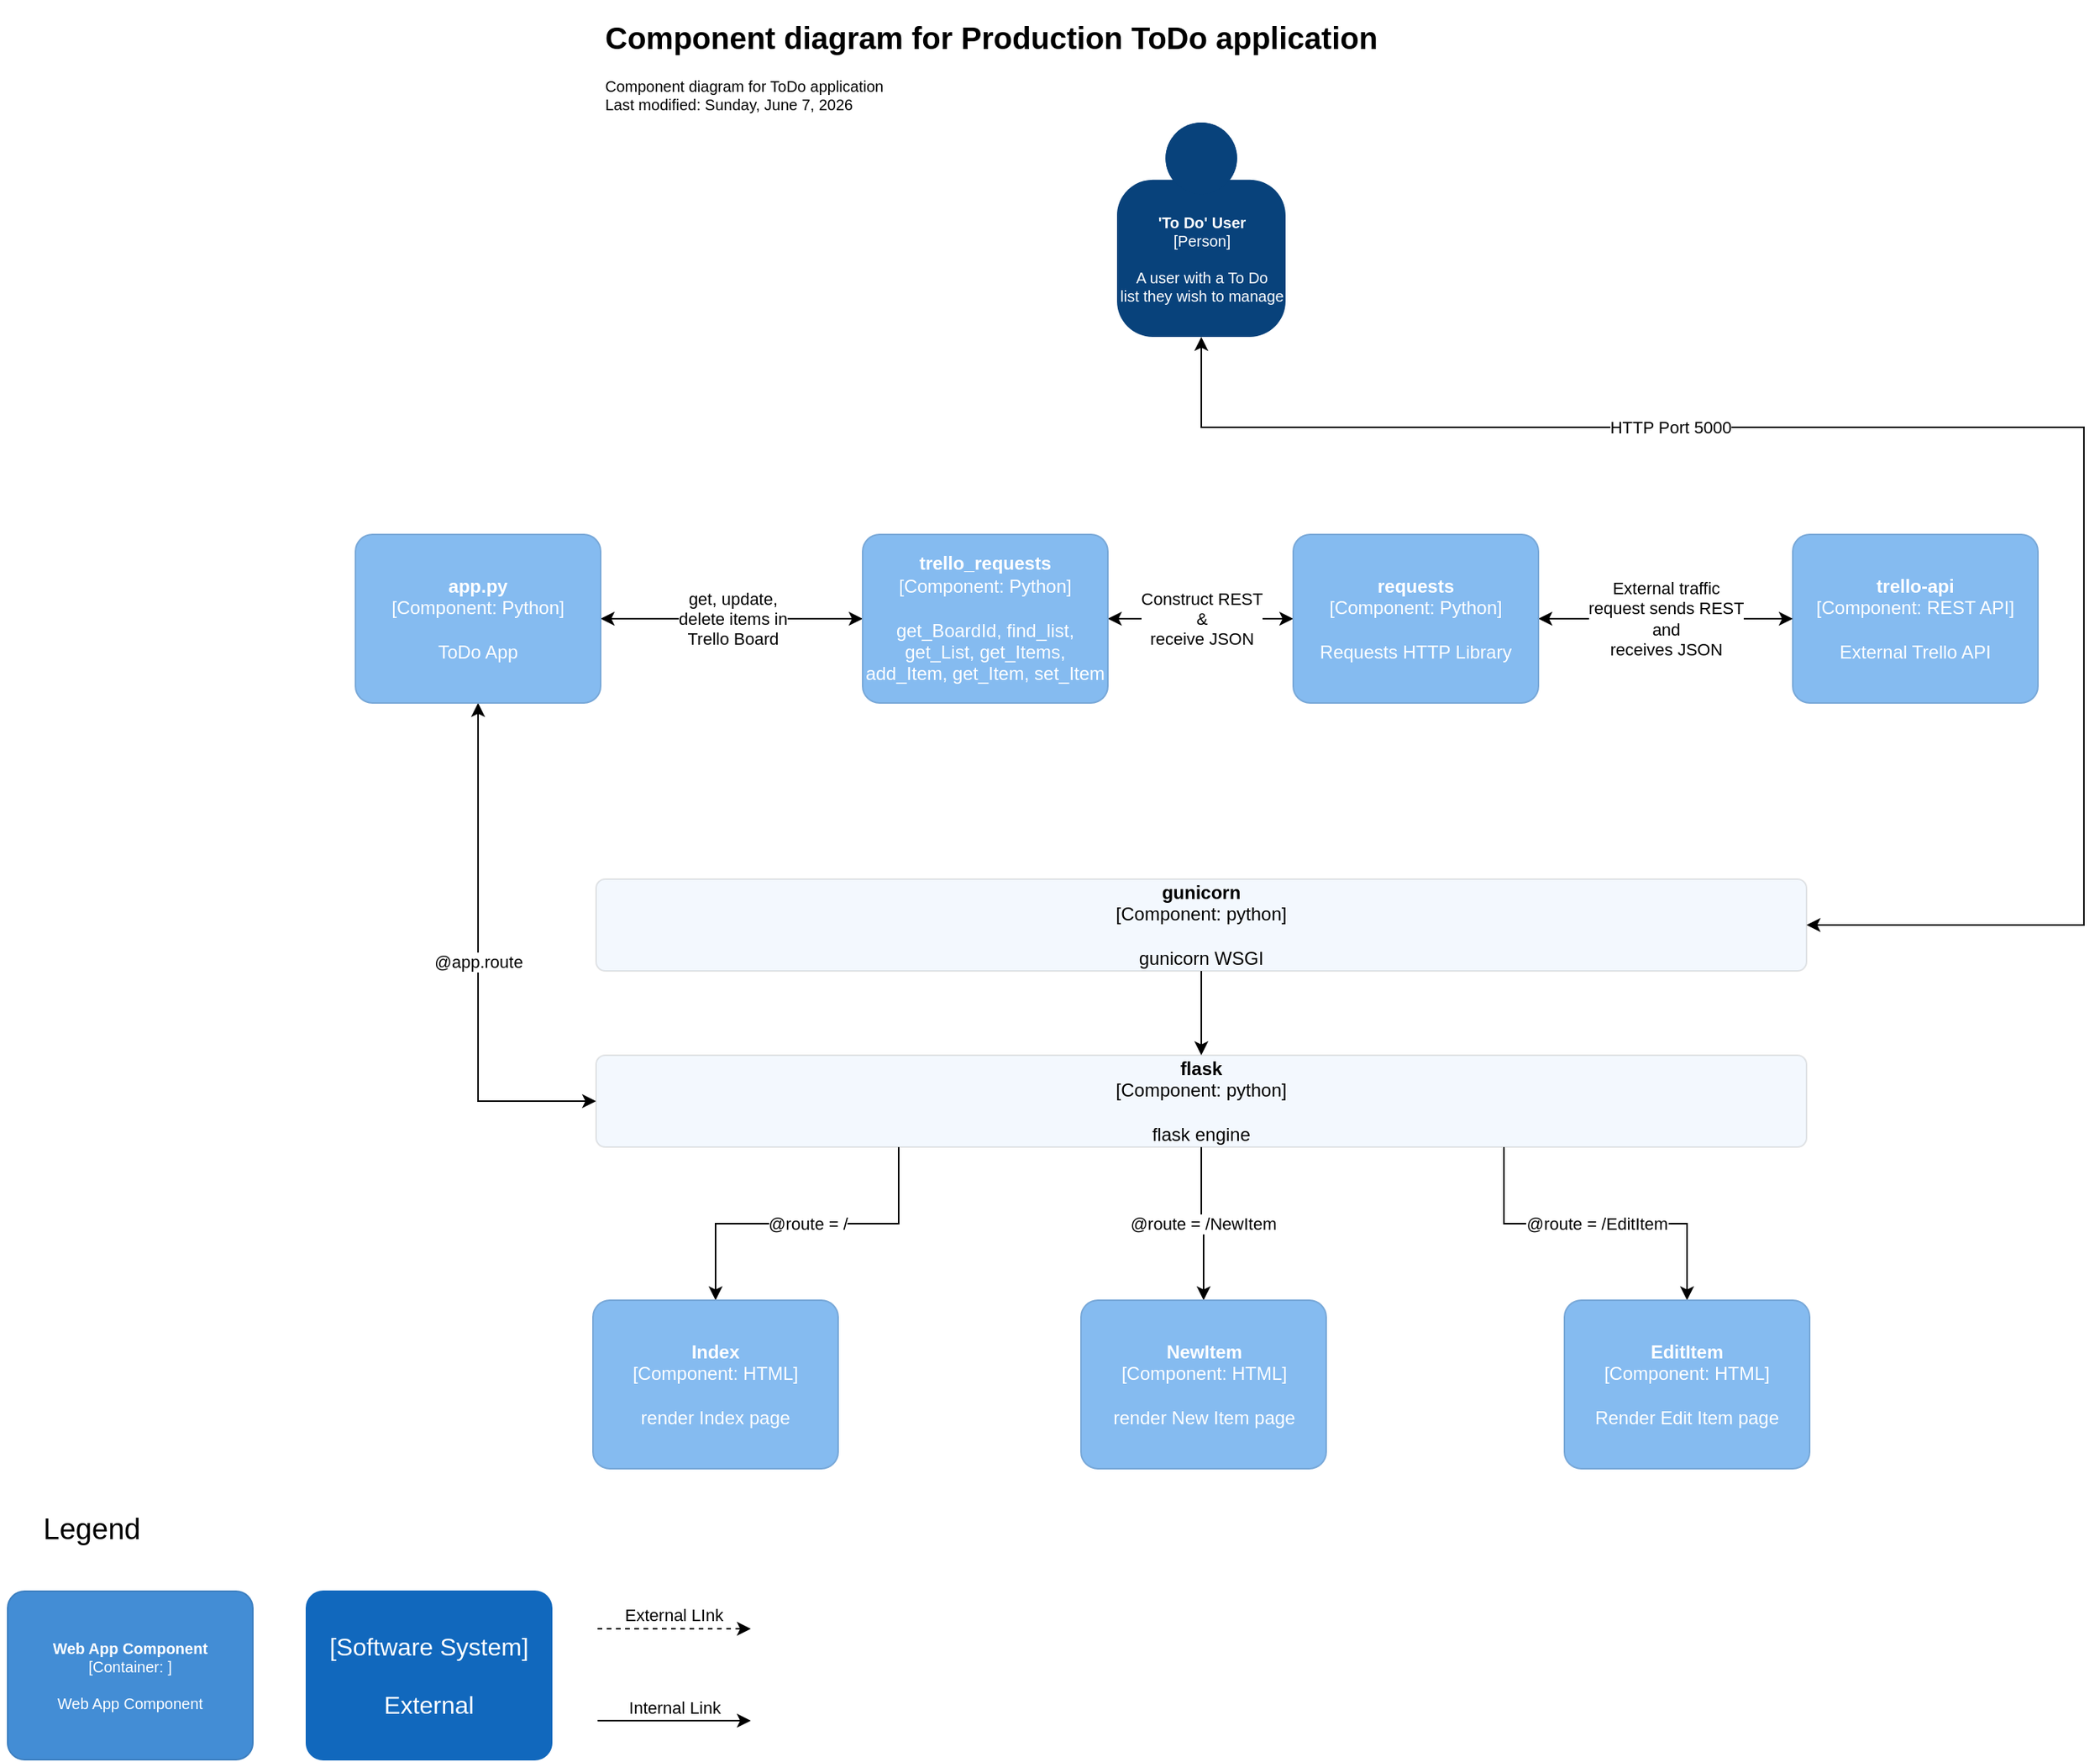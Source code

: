 <mxfile version="14.7.8" type="device"><diagram id="vkfIFKUxsozWKSS7jOGg" name="Page-1"><mxGraphModel dx="2412" dy="1073" grid="1" gridSize="10" guides="1" tooltips="1" connect="1" arrows="1" fold="1" page="1" pageScale="1" pageWidth="827" pageHeight="1169" math="0" shadow="0"><root><mxCell id="0"/><mxCell id="1" parent="0"/><mxCell id="NlSGj1dYFEdiqz0gkb0S-25" value="HTTP Port 5000" style="edgeStyle=orthogonalEdgeStyle;rounded=0;orthogonalLoop=1;jettySize=auto;html=1;entryX=1;entryY=0.5;entryDx=0;entryDy=0;entryPerimeter=0;labelBackgroundColor=#ffffff;fontColor=#000000;startArrow=classic;startFill=1;" edge="1" parent="1" source="r8mr0Ssl9eFzDASwvk7o-2" target="NlSGj1dYFEdiqz0gkb0S-20"><mxGeometry x="-0.36" relative="1" as="geometry"><Array as="points"><mxPoint x="414" y="290"/><mxPoint x="990" y="290"/><mxPoint x="990" y="615"/></Array><mxPoint as="offset"/></mxGeometry></mxCell><object placeholders="1" c4Name="'To Do' User" c4Type="Person" c4Description="A user with a To Do&#10;list they wish to manage" label="&lt;b style=&quot;font-size: 10px;&quot;&gt;%c4Name%&lt;/b&gt;&lt;div style=&quot;font-size: 10px;&quot;&gt;[%c4Type%]&lt;/div&gt;&lt;br style=&quot;font-size: 10px;&quot;&gt;&lt;div style=&quot;font-size: 10px;&quot;&gt;%c4Description%&lt;/div&gt;" id="r8mr0Ssl9eFzDASwvk7o-2"><mxCell style="html=1;dashed=0;whitespace=wrap;fillColor=#08427b;strokeColor=none;fontColor=#ffffff;shape=mxgraph.c4.person;align=center;metaEdit=1;points=[[0.5,0,0],[1,0.5,0],[1,0.75,0],[0.75,1,0],[0.5,1,0],[0.25,1,0],[0,0.75,0],[0,0.5,0]];metaData={&quot;c4Type&quot;:{&quot;editable&quot;:false}};fontSize=10;" parent="1" vertex="1"><mxGeometry x="359" y="91" width="110.0" height="140" as="geometry"/></mxCell></object><object label="&lt;h1&gt;Component diagram for Production ToDo application&lt;/h1&gt;&lt;p&gt;Component diagram for ToDo application&lt;br&gt;Last modified: %date{dddd, mmmm d, yyyy}%&lt;/p&gt;" placeholders="1" ShowDate="%date%" id="r8mr0Ssl9eFzDASwvk7o-4"><mxCell style="text;html=1;strokeColor=none;fillColor=none;spacing=5;spacingTop=-20;whiteSpace=wrap;overflow=hidden;rounded=0;fontSize=10;" parent="1" vertex="1"><mxGeometry x="20" y="21" width="550" height="70" as="geometry"/></mxCell></object><mxCell id="r8mr0Ssl9eFzDASwvk7o-5" value="Legend" style="text;html=1;strokeColor=none;fillColor=none;align=center;verticalAlign=middle;whiteSpace=wrap;rounded=0;fontSize=19;" parent="1" vertex="1"><mxGeometry x="-370" y="990" width="120" height="40" as="geometry"/></mxCell><object c4Name="" c4Type="Software System" c4Description="External" label="&lt;b style=&quot;font-size: 16px;&quot;&gt;%c4Name%&lt;/b&gt;&lt;div style=&quot;font-size: 16px;&quot;&gt;[%c4Type%]&lt;/div&gt;&lt;br style=&quot;font-size: 16px;&quot;&gt;&lt;div style=&quot;font-size: 16px;&quot;&gt;%c4Description%&lt;/div&gt;" Location="" placeholders="1" id="r8mr0Ssl9eFzDASwvk7o-8"><mxCell style="rounded=1;whiteSpace=wrap;html=1;labelBackgroundColor=none;fillColor=#1168BD;fontColor=#ffffff;align=center;arcSize=10;strokeColor=#1168BD;metaEdit=1;metaData={&quot;c4Type&quot;:{&quot;editable&quot;:false}};points=[[0.25,0,0],[0.5,0,0],[0.75,0,0],[1,0.25,0],[1,0.5,0],[1,0.75,0],[0.75,1,0],[0.5,1,0],[0.25,1,0],[0,0.75,0],[0,0.5,0],[0,0.25,0]];fontSize=16;labelBorderColor=none;" parent="1" vertex="1"><mxGeometry x="-170" y="1050" width="160" height="110.0" as="geometry"/></mxCell></object><mxCell id="r8mr0Ssl9eFzDASwvk7o-9" value="External LInk" style="edgeStyle=orthogonalEdgeStyle;rounded=0;orthogonalLoop=1;jettySize=auto;fontSize=11;entryX=0;entryY=0.5;entryDx=0;entryDy=0;entryPerimeter=0;dashed=1;verticalAlign=bottom;" parent="1" edge="1"><mxGeometry relative="1" as="geometry"><mxPoint x="20" y="1074.5" as="sourcePoint"/><mxPoint x="120" y="1074.5" as="targetPoint"/><Array as="points"><mxPoint x="60" y="1074.5"/><mxPoint x="60" y="1074.5"/></Array></mxGeometry></mxCell><mxCell id="r8mr0Ssl9eFzDASwvk7o-10" value="" style="endArrow=classic;html=1;fontSize=16;fontColor=#000000;" parent="1" edge="1"><mxGeometry relative="1" as="geometry"><mxPoint x="20" y="1134.5" as="sourcePoint"/><mxPoint x="120" y="1134.5" as="targetPoint"/></mxGeometry></mxCell><mxCell id="r8mr0Ssl9eFzDASwvk7o-11" value="Internal Link" style="edgeLabel;resizable=0;html=1;align=center;verticalAlign=bottom;" parent="r8mr0Ssl9eFzDASwvk7o-10" connectable="0" vertex="1"><mxGeometry relative="1" as="geometry"/></mxCell><object placeholders="1" c4Name="Web App Component" c4Type="Container" c4Technology="" c4Description="Web App Component" label="&lt;b&gt;%c4Name%&lt;/b&gt;&lt;div&gt;[%c4Type%: %c4Technology%]&lt;/div&gt;&lt;br&gt;&lt;div&gt;%c4Description%&lt;/div&gt;" id="ldJV5D_BmCvz6-G8alMm-2"><mxCell style="rounded=1;whiteSpace=wrap;html=1;labelBackgroundColor=none;fillColor=#438DD5;fontColor=#ffffff;align=center;arcSize=10;strokeColor=#3C7FC0;metaEdit=1;metaData={&quot;c4Type&quot;:{&quot;editable&quot;:false}};points=[[0.25,0,0],[0.5,0,0],[0.75,0,0],[1,0.25,0],[1,0.5,0],[1,0.75,0],[0.75,1,0],[0.5,1,0],[0.25,1,0],[0,0.75,0],[0,0.5,0],[0,0.25,0]];fontSize=10;" parent="1" vertex="1"><mxGeometry x="-365" y="1050" width="160" height="110.0" as="geometry"/></mxCell></object><mxCell id="NlSGj1dYFEdiqz0gkb0S-9" value="get, update,&lt;br&gt;delete items in&lt;br&gt;Trello Board" style="edgeStyle=orthogonalEdgeStyle;rounded=0;orthogonalLoop=1;jettySize=auto;html=1;startArrow=classic;startFill=1;" edge="1" parent="1" source="yIpxJtqh62fn-0wAp_0m-1" target="NlSGj1dYFEdiqz0gkb0S-8"><mxGeometry relative="1" as="geometry"/></mxCell><mxCell id="NlSGj1dYFEdiqz0gkb0S-11" value="@route = /" style="edgeStyle=orthogonalEdgeStyle;rounded=0;orthogonalLoop=1;jettySize=auto;html=1;startArrow=none;startFill=0;exitX=0.25;exitY=1;exitDx=0;exitDy=0;exitPerimeter=0;" edge="1" parent="1" source="NlSGj1dYFEdiqz0gkb0S-12" target="NlSGj1dYFEdiqz0gkb0S-10"><mxGeometry relative="1" as="geometry"/></mxCell><mxCell id="NlSGj1dYFEdiqz0gkb0S-23" value="@app.route" style="edgeStyle=orthogonalEdgeStyle;rounded=0;orthogonalLoop=1;jettySize=auto;html=1;labelBackgroundColor=#ffffff;fontColor=#000000;startArrow=classic;startFill=1;entryX=0;entryY=0.5;entryDx=0;entryDy=0;entryPerimeter=0;exitX=0.5;exitY=1;exitDx=0;exitDy=0;exitPerimeter=0;" edge="1" parent="1" source="yIpxJtqh62fn-0wAp_0m-1" target="NlSGj1dYFEdiqz0gkb0S-12"><mxGeometry relative="1" as="geometry"><mxPoint x="-70" y="580" as="sourcePoint"/></mxGeometry></mxCell><object placeholders="1" c4Name="app.py" c4Type="Component" c4Technology="Python" c4Description="ToDo App" label="&lt;b&gt;%c4Name%&lt;/b&gt;&lt;div&gt;[%c4Type%: %c4Technology%]&lt;/div&gt;&lt;br&gt;&lt;div&gt;%c4Description%&lt;/div&gt;" id="yIpxJtqh62fn-0wAp_0m-1"><mxCell style="rounded=1;whiteSpace=wrap;html=1;labelBackgroundColor=none;fillColor=#85BBF0;fontColor=#ffffff;align=center;arcSize=10;strokeColor=#78A8D8;metaEdit=1;metaData={&quot;c4Type&quot;:{&quot;editable&quot;:false}};points=[[0.25,0,0],[0.5,0,0],[0.75,0,0],[1,0.25,0],[1,0.5,0],[1,0.75,0],[0.75,1,0],[0.5,1,0],[0.25,1,0],[0,0.75,0],[0,0.5,0],[0,0.25,0]];fontSize=12;" parent="1" vertex="1"><mxGeometry x="-138" y="360" width="160" height="110.0" as="geometry"/></mxCell></object><object placeholders="1" c4Name="trello-api" c4Type="Component" c4Technology="REST API" c4Description="External Trello API" label="&lt;b&gt;%c4Name%&lt;/b&gt;&lt;div&gt;[%c4Type%: %c4Technology%]&lt;/div&gt;&lt;br&gt;&lt;div&gt;%c4Description%&lt;/div&gt;" id="NlSGj1dYFEdiqz0gkb0S-1"><mxCell style="rounded=1;whiteSpace=wrap;html=1;labelBackgroundColor=none;fillColor=#85BBF0;fontColor=#ffffff;align=center;arcSize=10;strokeColor=#78A8D8;metaEdit=1;metaData={&quot;c4Type&quot;:{&quot;editable&quot;:false}};points=[[0.25,0,0],[0.5,0,0],[0.75,0,0],[1,0.25,0],[1,0.5,0],[1,0.75,0],[0.75,1,0],[0.5,1,0],[0.25,1,0],[0,0.75,0],[0,0.5,0],[0,0.25,0]];fontSize=12;" vertex="1" parent="1"><mxGeometry x="800" y="360" width="160" height="110.0" as="geometry"/></mxCell></object><mxCell id="NlSGj1dYFEdiqz0gkb0S-27" value="Construct&amp;nbsp;REST&lt;br&gt;&amp;amp;&lt;br&gt;receive JSON" style="edgeStyle=orthogonalEdgeStyle;rounded=0;orthogonalLoop=1;jettySize=auto;html=1;labelBackgroundColor=#ffffff;fontColor=#000000;startArrow=classic;startFill=1;" edge="1" parent="1" source="NlSGj1dYFEdiqz0gkb0S-8" target="NlSGj1dYFEdiqz0gkb0S-26"><mxGeometry relative="1" as="geometry"/></mxCell><object placeholders="1" c4Name="trello_requests" c4Type="Component" c4Technology="Python" c4Description="get_BoardId, find_list, get_List, get_Items, add_Item, get_Item, set_Item" label="&lt;b&gt;%c4Name%&lt;/b&gt;&lt;div&gt;[%c4Type%: %c4Technology%]&lt;/div&gt;&lt;br&gt;&lt;div&gt;%c4Description%&lt;/div&gt;" id="NlSGj1dYFEdiqz0gkb0S-8"><mxCell style="rounded=1;whiteSpace=wrap;html=1;labelBackgroundColor=none;fillColor=#85BBF0;fontColor=#ffffff;align=center;arcSize=10;strokeColor=#78A8D8;metaEdit=1;metaData={&quot;c4Type&quot;:{&quot;editable&quot;:false}};points=[[0.25,0,0],[0.5,0,0],[0.75,0,0],[1,0.25,0],[1,0.5,0],[1,0.75,0],[0.75,1,0],[0.5,1,0],[0.25,1,0],[0,0.75,0],[0,0.5,0],[0,0.25,0]];fontSize=12;" vertex="1" parent="1"><mxGeometry x="193" y="360" width="160" height="110.0" as="geometry"/></mxCell></object><object placeholders="1" c4Name="Index" c4Type="Component" c4Technology="HTML" c4Description="render Index page" label="&lt;b&gt;%c4Name%&lt;/b&gt;&lt;div&gt;[%c4Type%: %c4Technology%]&lt;/div&gt;&lt;br&gt;&lt;div&gt;%c4Description%&lt;/div&gt;" id="NlSGj1dYFEdiqz0gkb0S-10"><mxCell style="rounded=1;whiteSpace=wrap;html=1;labelBackgroundColor=none;fillColor=#85BBF0;fontColor=#ffffff;align=center;arcSize=10;strokeColor=#78A8D8;metaEdit=1;metaData={&quot;c4Type&quot;:{&quot;editable&quot;:false}};points=[[0.25,0,0],[0.5,0,0],[0.75,0,0],[1,0.25,0],[1,0.5,0],[1,0.75,0],[0.75,1,0],[0.5,1,0],[0.25,1,0],[0,0.75,0],[0,0.5,0],[0,0.25,0]];fontSize=12;" vertex="1" parent="1"><mxGeometry x="17" y="860" width="160" height="110.0" as="geometry"/></mxCell></object><object placeholders="1" c4Name="flask" c4Type="Component" c4Technology="python" c4Description="flask engine" label="&lt;b&gt;%c4Name%&lt;/b&gt;&lt;div&gt;[%c4Type%: %c4Technology%]&lt;/div&gt;&lt;br&gt;&lt;div&gt;%c4Description%&lt;/div&gt;" id="NlSGj1dYFEdiqz0gkb0S-12"><mxCell style="rounded=1;whiteSpace=wrap;html=1;labelBackgroundColor=none;fillColor=#85BBF0;align=center;arcSize=10;metaEdit=1;metaData={&quot;c4Type&quot;:{&quot;editable&quot;:false}};points=[[0.25,0,0],[0.5,0,0],[0.75,0,0],[1,0.25,0],[1,0.5,0],[1,0.75,0],[0.75,1,0],[0.5,1,0],[0.25,1,0],[0,0.75,0],[0,0.5,0],[0,0.25,0]];fontSize=12;glass=0;opacity=10;" vertex="1" parent="1"><mxGeometry x="19" y="700" width="790" height="60" as="geometry"/></mxCell></object><mxCell id="NlSGj1dYFEdiqz0gkb0S-18" value="@route = /EditItem" style="edgeStyle=orthogonalEdgeStyle;rounded=0;orthogonalLoop=1;jettySize=auto;html=1;labelBackgroundColor=#ffffff;fontColor=#000000;startArrow=none;startFill=0;labelBorderColor=none;exitX=0.75;exitY=1;exitDx=0;exitDy=0;exitPerimeter=0;entryX=0.5;entryY=0;entryDx=0;entryDy=0;entryPerimeter=0;" edge="1" parent="1" source="NlSGj1dYFEdiqz0gkb0S-12" target="NlSGj1dYFEdiqz0gkb0S-14"><mxGeometry relative="1" as="geometry"><mxPoint x="592" y="840" as="targetPoint"/></mxGeometry></mxCell><object placeholders="1" c4Name="EditItem" c4Type="Component" c4Technology="HTML" c4Description="Render Edit Item page" label="&lt;b&gt;%c4Name%&lt;/b&gt;&lt;div&gt;[%c4Type%: %c4Technology%]&lt;/div&gt;&lt;br&gt;&lt;div&gt;%c4Description%&lt;/div&gt;" id="NlSGj1dYFEdiqz0gkb0S-14"><mxCell style="rounded=1;whiteSpace=wrap;html=1;labelBackgroundColor=none;fillColor=#85BBF0;fontColor=#ffffff;align=center;arcSize=10;strokeColor=#78A8D8;metaEdit=1;metaData={&quot;c4Type&quot;:{&quot;editable&quot;:false}};points=[[0.25,0,0],[0.5,0,0],[0.75,0,0],[1,0.25,0],[1,0.5,0],[1,0.75,0],[0.75,1,0],[0.5,1,0],[0.25,1,0],[0,0.75,0],[0,0.5,0],[0,0.25,0]];fontSize=12;" vertex="1" parent="1"><mxGeometry x="651" y="860" width="160" height="110.0" as="geometry"/></mxCell></object><mxCell id="NlSGj1dYFEdiqz0gkb0S-17" value="@route = /NewItem" style="edgeStyle=orthogonalEdgeStyle;rounded=0;orthogonalLoop=1;jettySize=auto;html=1;labelBackgroundColor=#ffffff;fontColor=#000000;startArrow=none;startFill=0;exitX=0.5;exitY=1;exitDx=0;exitDy=0;exitPerimeter=0;entryX=0.5;entryY=0;entryDx=0;entryDy=0;entryPerimeter=0;" edge="1" parent="1" source="NlSGj1dYFEdiqz0gkb0S-12" target="NlSGj1dYFEdiqz0gkb0S-16"><mxGeometry relative="1" as="geometry"><mxPoint x="502" y="810" as="targetPoint"/></mxGeometry></mxCell><object placeholders="1" c4Name="NewItem" c4Type="Component" c4Technology="HTML" c4Description="render New Item page" label="&lt;b&gt;%c4Name%&lt;/b&gt;&lt;div&gt;[%c4Type%: %c4Technology%]&lt;/div&gt;&lt;br&gt;&lt;div&gt;%c4Description%&lt;/div&gt;" id="NlSGj1dYFEdiqz0gkb0S-16"><mxCell style="rounded=1;whiteSpace=wrap;html=1;labelBackgroundColor=none;fillColor=#85BBF0;fontColor=#ffffff;align=center;arcSize=10;strokeColor=#78A8D8;metaEdit=1;metaData={&quot;c4Type&quot;:{&quot;editable&quot;:false}};points=[[0.25,0,0],[0.5,0,0],[0.75,0,0],[1,0.25,0],[1,0.5,0],[1,0.75,0],[0.75,1,0],[0.5,1,0],[0.25,1,0],[0,0.75,0],[0,0.5,0],[0,0.25,0]];fontSize=12;" vertex="1" parent="1"><mxGeometry x="335.5" y="860" width="160" height="110.0" as="geometry"/></mxCell></object><mxCell id="NlSGj1dYFEdiqz0gkb0S-24" value="" style="edgeStyle=orthogonalEdgeStyle;rounded=0;orthogonalLoop=1;jettySize=auto;html=1;labelBackgroundColor=#ffffff;fontColor=#000000;startArrow=none;startFill=0;" edge="1" parent="1" source="NlSGj1dYFEdiqz0gkb0S-20" target="NlSGj1dYFEdiqz0gkb0S-12"><mxGeometry relative="1" as="geometry"/></mxCell><object placeholders="1" c4Name="gunicorn" c4Type="Component" c4Technology="python" c4Description="gunicorn WSGI" label="&lt;b&gt;%c4Name%&lt;/b&gt;&lt;div&gt;[%c4Type%: %c4Technology%]&lt;/div&gt;&lt;br&gt;&lt;div&gt;%c4Description%&lt;/div&gt;" id="NlSGj1dYFEdiqz0gkb0S-20"><mxCell style="rounded=1;whiteSpace=wrap;html=1;labelBackgroundColor=none;fillColor=#85BBF0;align=center;arcSize=10;metaEdit=1;metaData={&quot;c4Type&quot;:{&quot;editable&quot;:false}};points=[[0.25,0,0],[0.5,0,0],[0.75,0,0],[1,0.25,0],[1,0.5,0],[1,0.75,0],[0.75,1,0],[0.5,1,0],[0.25,1,0],[0,0.75,0],[0,0.5,0],[0,0.25,0]];fontSize=12;glass=0;opacity=10;" vertex="1" parent="1"><mxGeometry x="19" y="585" width="790" height="60" as="geometry"/></mxCell></object><mxCell id="NlSGj1dYFEdiqz0gkb0S-28" value="External traffic&lt;br&gt;request sends REST&lt;br&gt;and &lt;br&gt;receives JSON" style="edgeStyle=orthogonalEdgeStyle;rounded=0;orthogonalLoop=1;jettySize=auto;html=1;labelBackgroundColor=#ffffff;fontColor=#000000;startArrow=classic;startFill=1;" edge="1" parent="1" source="NlSGj1dYFEdiqz0gkb0S-26" target="NlSGj1dYFEdiqz0gkb0S-1"><mxGeometry relative="1" as="geometry"/></mxCell><object placeholders="1" c4Name="requests" c4Type="Component" c4Technology="Python" c4Description="Requests HTTP Library" label="&lt;b&gt;%c4Name%&lt;/b&gt;&lt;div&gt;[%c4Type%: %c4Technology%]&lt;/div&gt;&lt;br&gt;&lt;div&gt;%c4Description%&lt;/div&gt;" id="NlSGj1dYFEdiqz0gkb0S-26"><mxCell style="rounded=1;whiteSpace=wrap;html=1;labelBackgroundColor=none;fillColor=#85BBF0;fontColor=#ffffff;align=center;arcSize=10;strokeColor=#78A8D8;metaEdit=1;metaData={&quot;c4Type&quot;:{&quot;editable&quot;:false}};points=[[0.25,0,0],[0.5,0,0],[0.75,0,0],[1,0.25,0],[1,0.5,0],[1,0.75,0],[0.75,1,0],[0.5,1,0],[0.25,1,0],[0,0.75,0],[0,0.5,0],[0,0.25,0]];fontSize=12;" vertex="1" parent="1"><mxGeometry x="474" y="360" width="160" height="110.0" as="geometry"/></mxCell></object></root></mxGraphModel></diagram></mxfile>